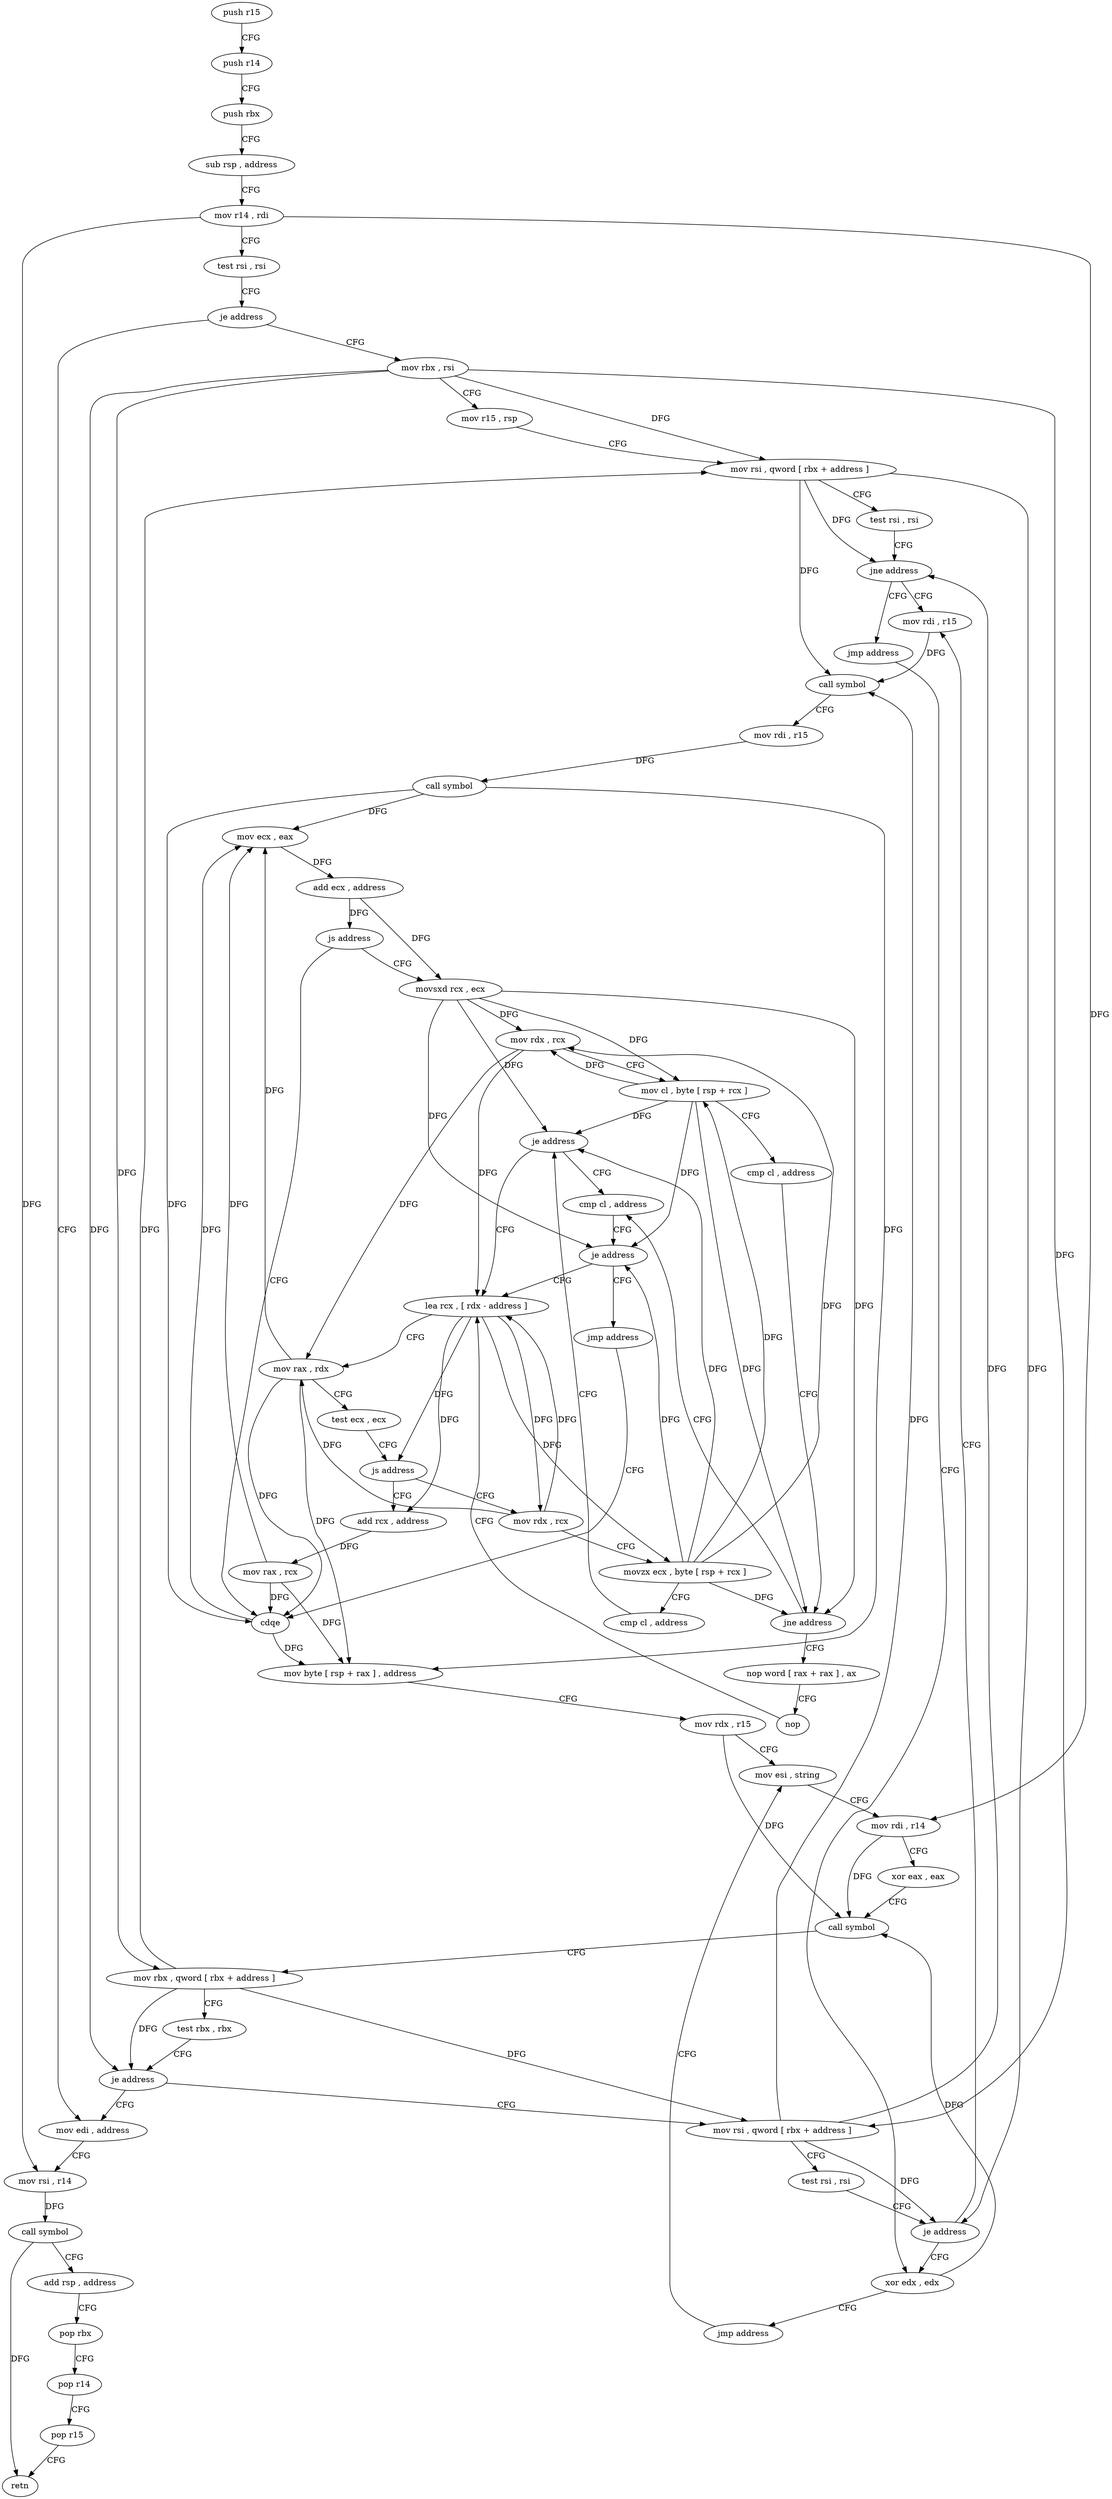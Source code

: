 digraph "func" {
"4215760" [label = "push r15" ]
"4215762" [label = "push r14" ]
"4215764" [label = "push rbx" ]
"4215765" [label = "sub rsp , address" ]
"4215772" [label = "mov r14 , rdi" ]
"4215775" [label = "test rsi , rsi" ]
"4215778" [label = "je address" ]
"4215940" [label = "mov edi , address" ]
"4215784" [label = "mov rbx , rsi" ]
"4215945" [label = "mov rsi , r14" ]
"4215948" [label = "call symbol" ]
"4215953" [label = "add rsp , address" ]
"4215960" [label = "pop rbx" ]
"4215961" [label = "pop r14" ]
"4215963" [label = "pop r15" ]
"4215965" [label = "retn" ]
"4215787" [label = "mov r15 , rsp" ]
"4215790" [label = "mov rsi , qword [ rbx + address ]" ]
"4215794" [label = "test rsi , rsi" ]
"4215797" [label = "jne address" ]
"4215856" [label = "mov rdi , r15" ]
"4215799" [label = "jmp address" ]
"4215859" [label = "call symbol" ]
"4215864" [label = "mov rdi , r15" ]
"4215867" [label = "call symbol" ]
"4215872" [label = "mov ecx , eax" ]
"4215874" [label = "add ecx , address" ]
"4215877" [label = "js address" ]
"4215811" [label = "cdqe" ]
"4215879" [label = "movsxd rcx , ecx" ]
"4215936" [label = "xor edx , edx" ]
"4215813" [label = "mov byte [ rsp + rax ] , address" ]
"4215817" [label = "mov rdx , r15" ]
"4215820" [label = "mov esi , string" ]
"4215882" [label = "mov rdx , rcx" ]
"4215885" [label = "mov cl , byte [ rsp + rcx ]" ]
"4215888" [label = "cmp cl , address" ]
"4215891" [label = "jne address" ]
"4215927" [label = "cmp cl , address" ]
"4215893" [label = "nop word [ rax + rax ] , ax" ]
"4215938" [label = "jmp address" ]
"4215847" [label = "mov rsi , qword [ rbx + address ]" ]
"4215851" [label = "test rsi , rsi" ]
"4215854" [label = "je address" ]
"4215930" [label = "je address" ]
"4215904" [label = "lea rcx , [ rdx - address ]" ]
"4215932" [label = "jmp address" ]
"4215903" [label = "nop" ]
"4215825" [label = "mov rdi , r14" ]
"4215828" [label = "xor eax , eax" ]
"4215830" [label = "call symbol" ]
"4215835" [label = "mov rbx , qword [ rbx + address ]" ]
"4215842" [label = "test rbx , rbx" ]
"4215845" [label = "je address" ]
"4215908" [label = "mov rax , rdx" ]
"4215911" [label = "test ecx , ecx" ]
"4215913" [label = "js address" ]
"4215804" [label = "add rcx , address" ]
"4215915" [label = "mov rdx , rcx" ]
"4215808" [label = "mov rax , rcx" ]
"4215918" [label = "movzx ecx , byte [ rsp + rcx ]" ]
"4215922" [label = "cmp cl , address" ]
"4215925" [label = "je address" ]
"4215760" -> "4215762" [ label = "CFG" ]
"4215762" -> "4215764" [ label = "CFG" ]
"4215764" -> "4215765" [ label = "CFG" ]
"4215765" -> "4215772" [ label = "CFG" ]
"4215772" -> "4215775" [ label = "CFG" ]
"4215772" -> "4215945" [ label = "DFG" ]
"4215772" -> "4215825" [ label = "DFG" ]
"4215775" -> "4215778" [ label = "CFG" ]
"4215778" -> "4215940" [ label = "CFG" ]
"4215778" -> "4215784" [ label = "CFG" ]
"4215940" -> "4215945" [ label = "CFG" ]
"4215784" -> "4215787" [ label = "CFG" ]
"4215784" -> "4215790" [ label = "DFG" ]
"4215784" -> "4215835" [ label = "DFG" ]
"4215784" -> "4215845" [ label = "DFG" ]
"4215784" -> "4215847" [ label = "DFG" ]
"4215945" -> "4215948" [ label = "DFG" ]
"4215948" -> "4215953" [ label = "CFG" ]
"4215948" -> "4215965" [ label = "DFG" ]
"4215953" -> "4215960" [ label = "CFG" ]
"4215960" -> "4215961" [ label = "CFG" ]
"4215961" -> "4215963" [ label = "CFG" ]
"4215963" -> "4215965" [ label = "CFG" ]
"4215787" -> "4215790" [ label = "CFG" ]
"4215790" -> "4215794" [ label = "CFG" ]
"4215790" -> "4215797" [ label = "DFG" ]
"4215790" -> "4215859" [ label = "DFG" ]
"4215790" -> "4215854" [ label = "DFG" ]
"4215794" -> "4215797" [ label = "CFG" ]
"4215797" -> "4215856" [ label = "CFG" ]
"4215797" -> "4215799" [ label = "CFG" ]
"4215856" -> "4215859" [ label = "DFG" ]
"4215799" -> "4215936" [ label = "CFG" ]
"4215859" -> "4215864" [ label = "CFG" ]
"4215864" -> "4215867" [ label = "DFG" ]
"4215867" -> "4215872" [ label = "DFG" ]
"4215867" -> "4215811" [ label = "DFG" ]
"4215867" -> "4215813" [ label = "DFG" ]
"4215872" -> "4215874" [ label = "DFG" ]
"4215874" -> "4215877" [ label = "DFG" ]
"4215874" -> "4215879" [ label = "DFG" ]
"4215877" -> "4215811" [ label = "CFG" ]
"4215877" -> "4215879" [ label = "CFG" ]
"4215811" -> "4215813" [ label = "DFG" ]
"4215811" -> "4215872" [ label = "DFG" ]
"4215879" -> "4215882" [ label = "DFG" ]
"4215879" -> "4215885" [ label = "DFG" ]
"4215879" -> "4215891" [ label = "DFG" ]
"4215879" -> "4215930" [ label = "DFG" ]
"4215879" -> "4215925" [ label = "DFG" ]
"4215936" -> "4215938" [ label = "CFG" ]
"4215936" -> "4215830" [ label = "DFG" ]
"4215813" -> "4215817" [ label = "CFG" ]
"4215817" -> "4215820" [ label = "CFG" ]
"4215817" -> "4215830" [ label = "DFG" ]
"4215820" -> "4215825" [ label = "CFG" ]
"4215882" -> "4215885" [ label = "CFG" ]
"4215882" -> "4215904" [ label = "DFG" ]
"4215882" -> "4215908" [ label = "DFG" ]
"4215885" -> "4215888" [ label = "CFG" ]
"4215885" -> "4215882" [ label = "DFG" ]
"4215885" -> "4215891" [ label = "DFG" ]
"4215885" -> "4215930" [ label = "DFG" ]
"4215885" -> "4215925" [ label = "DFG" ]
"4215888" -> "4215891" [ label = "CFG" ]
"4215891" -> "4215927" [ label = "CFG" ]
"4215891" -> "4215893" [ label = "CFG" ]
"4215927" -> "4215930" [ label = "CFG" ]
"4215893" -> "4215903" [ label = "CFG" ]
"4215938" -> "4215820" [ label = "CFG" ]
"4215847" -> "4215851" [ label = "CFG" ]
"4215847" -> "4215797" [ label = "DFG" ]
"4215847" -> "4215859" [ label = "DFG" ]
"4215847" -> "4215854" [ label = "DFG" ]
"4215851" -> "4215854" [ label = "CFG" ]
"4215854" -> "4215936" [ label = "CFG" ]
"4215854" -> "4215856" [ label = "CFG" ]
"4215930" -> "4215904" [ label = "CFG" ]
"4215930" -> "4215932" [ label = "CFG" ]
"4215904" -> "4215908" [ label = "CFG" ]
"4215904" -> "4215913" [ label = "DFG" ]
"4215904" -> "4215804" [ label = "DFG" ]
"4215904" -> "4215915" [ label = "DFG" ]
"4215904" -> "4215918" [ label = "DFG" ]
"4215932" -> "4215811" [ label = "CFG" ]
"4215903" -> "4215904" [ label = "CFG" ]
"4215825" -> "4215828" [ label = "CFG" ]
"4215825" -> "4215830" [ label = "DFG" ]
"4215828" -> "4215830" [ label = "CFG" ]
"4215830" -> "4215835" [ label = "CFG" ]
"4215835" -> "4215842" [ label = "CFG" ]
"4215835" -> "4215790" [ label = "DFG" ]
"4215835" -> "4215845" [ label = "DFG" ]
"4215835" -> "4215847" [ label = "DFG" ]
"4215842" -> "4215845" [ label = "CFG" ]
"4215845" -> "4215940" [ label = "CFG" ]
"4215845" -> "4215847" [ label = "CFG" ]
"4215908" -> "4215911" [ label = "CFG" ]
"4215908" -> "4215872" [ label = "DFG" ]
"4215908" -> "4215811" [ label = "DFG" ]
"4215908" -> "4215813" [ label = "DFG" ]
"4215911" -> "4215913" [ label = "CFG" ]
"4215913" -> "4215804" [ label = "CFG" ]
"4215913" -> "4215915" [ label = "CFG" ]
"4215804" -> "4215808" [ label = "DFG" ]
"4215915" -> "4215918" [ label = "CFG" ]
"4215915" -> "4215904" [ label = "DFG" ]
"4215915" -> "4215908" [ label = "DFG" ]
"4215808" -> "4215811" [ label = "DFG" ]
"4215808" -> "4215872" [ label = "DFG" ]
"4215808" -> "4215813" [ label = "DFG" ]
"4215918" -> "4215922" [ label = "CFG" ]
"4215918" -> "4215882" [ label = "DFG" ]
"4215918" -> "4215885" [ label = "DFG" ]
"4215918" -> "4215891" [ label = "DFG" ]
"4215918" -> "4215930" [ label = "DFG" ]
"4215918" -> "4215925" [ label = "DFG" ]
"4215922" -> "4215925" [ label = "CFG" ]
"4215925" -> "4215904" [ label = "CFG" ]
"4215925" -> "4215927" [ label = "CFG" ]
}

